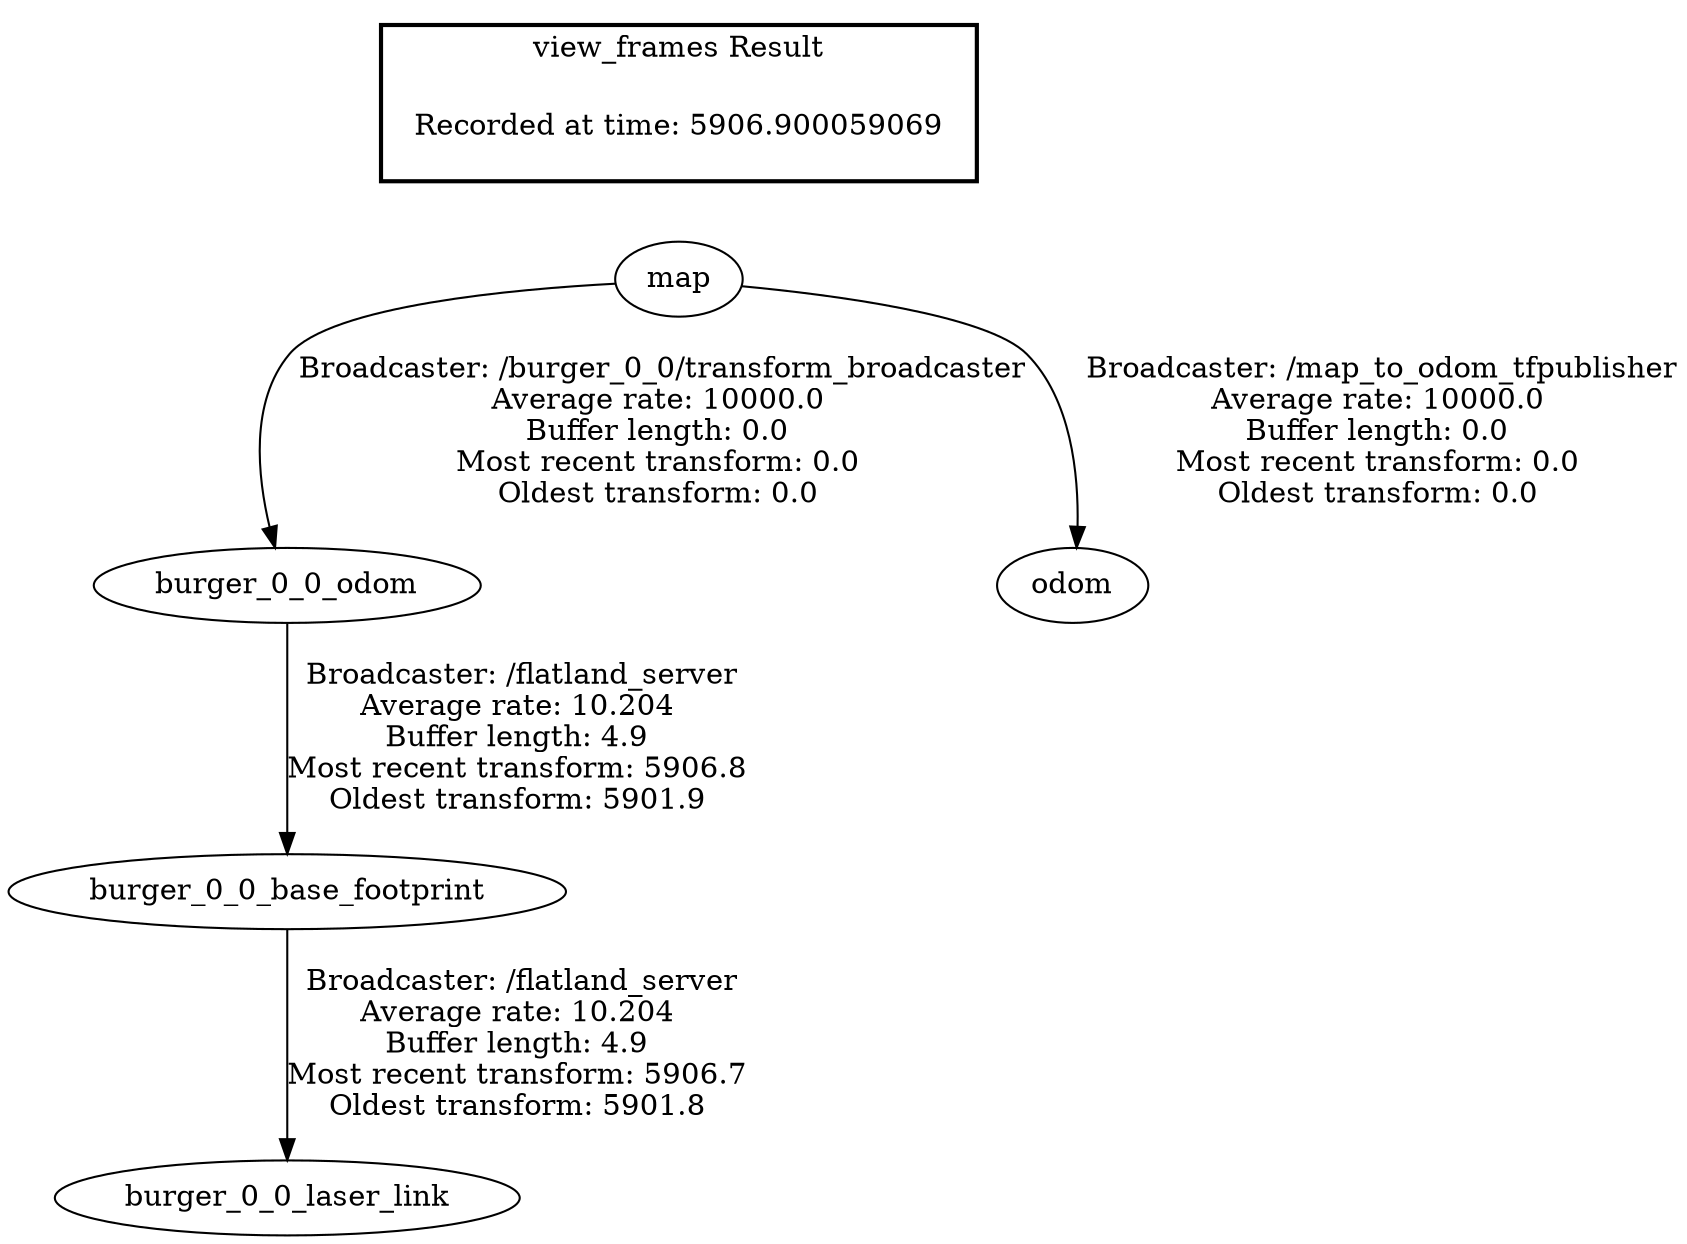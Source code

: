 digraph G {
"map" -> "burger_0_0_odom"[label=" Broadcaster: /burger_0_0/transform_broadcaster\nAverage rate: 10000.0\nBuffer length: 0.0\nMost recent transform: 0.0\nOldest transform: 0.0\n"];
"map" -> "odom"[label=" Broadcaster: /map_to_odom_tfpublisher\nAverage rate: 10000.0\nBuffer length: 0.0\nMost recent transform: 0.0\nOldest transform: 0.0\n"];
"burger_0_0_base_footprint" -> "burger_0_0_laser_link"[label=" Broadcaster: /flatland_server\nAverage rate: 10.204\nBuffer length: 4.9\nMost recent transform: 5906.7\nOldest transform: 5901.8\n"];
"burger_0_0_odom" -> "burger_0_0_base_footprint"[label=" Broadcaster: /flatland_server\nAverage rate: 10.204\nBuffer length: 4.9\nMost recent transform: 5906.8\nOldest transform: 5901.9\n"];
edge [style=invis];
 subgraph cluster_legend { style=bold; color=black; label ="view_frames Result";
"Recorded at time: 5906.900059069"[ shape=plaintext ] ;
}->"map";
}
